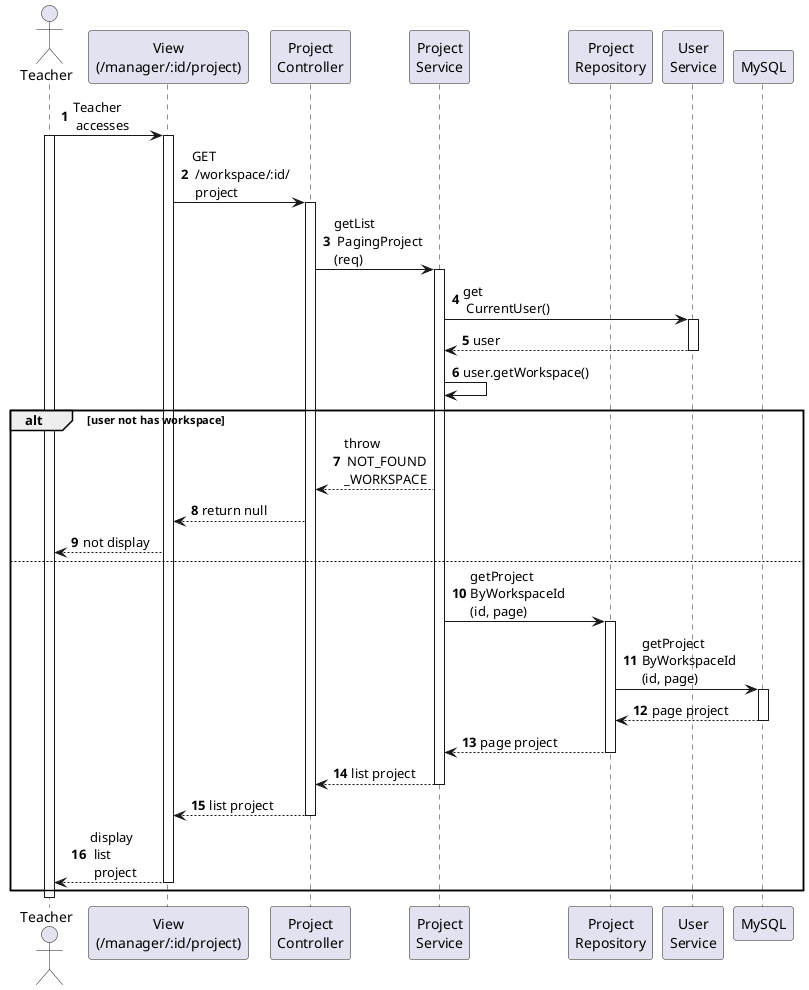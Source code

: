 @startuml
autonumber

actor Teacher as SV
participant "View\n(/manager/:id/project)" as View
participant "Project\nController" as Controller
participant "Project\nService" as Service
participant "Project\nRepository" as Repo
participant "User\nService" as UService
participant "MySQL" as MySQL

SV -> View : Teacher \n accesses
activate SV
activate View
View -> Controller : GET \n /workspace/:id/ \n project

activate Controller
Controller -> Service : getList \n PagingProject\n(req)
activate Service

Service -> UService : get \n CurrentUser()
activate UService
UService --> Service :  user
deactivate UService

Service -> Service: user.getWorkspace()

alt user not has workspace
     Service --> Controller : throw \n NOT_FOUND\n_WORKSPACE
     Controller --> View :  return null
     View --> SV : not display
else
    Service -> Repo: getProject\nByWorkspaceId\n(id, page)
    activate Repo
    Repo -> MySQL: getProject\nByWorkspaceId\n(id, page)
    activate MySQL
    MySQL --> Repo: page project
    deactivate MySQL
    Repo --> Service: page project
    deactivate Repo

    Service --> Controller : list project
    deactivate Service

    Controller --> View :  list project
    deactivate Controller
    View --> SV : display \n list \n project
deactivate View
end

deactivate SV
@enduml
